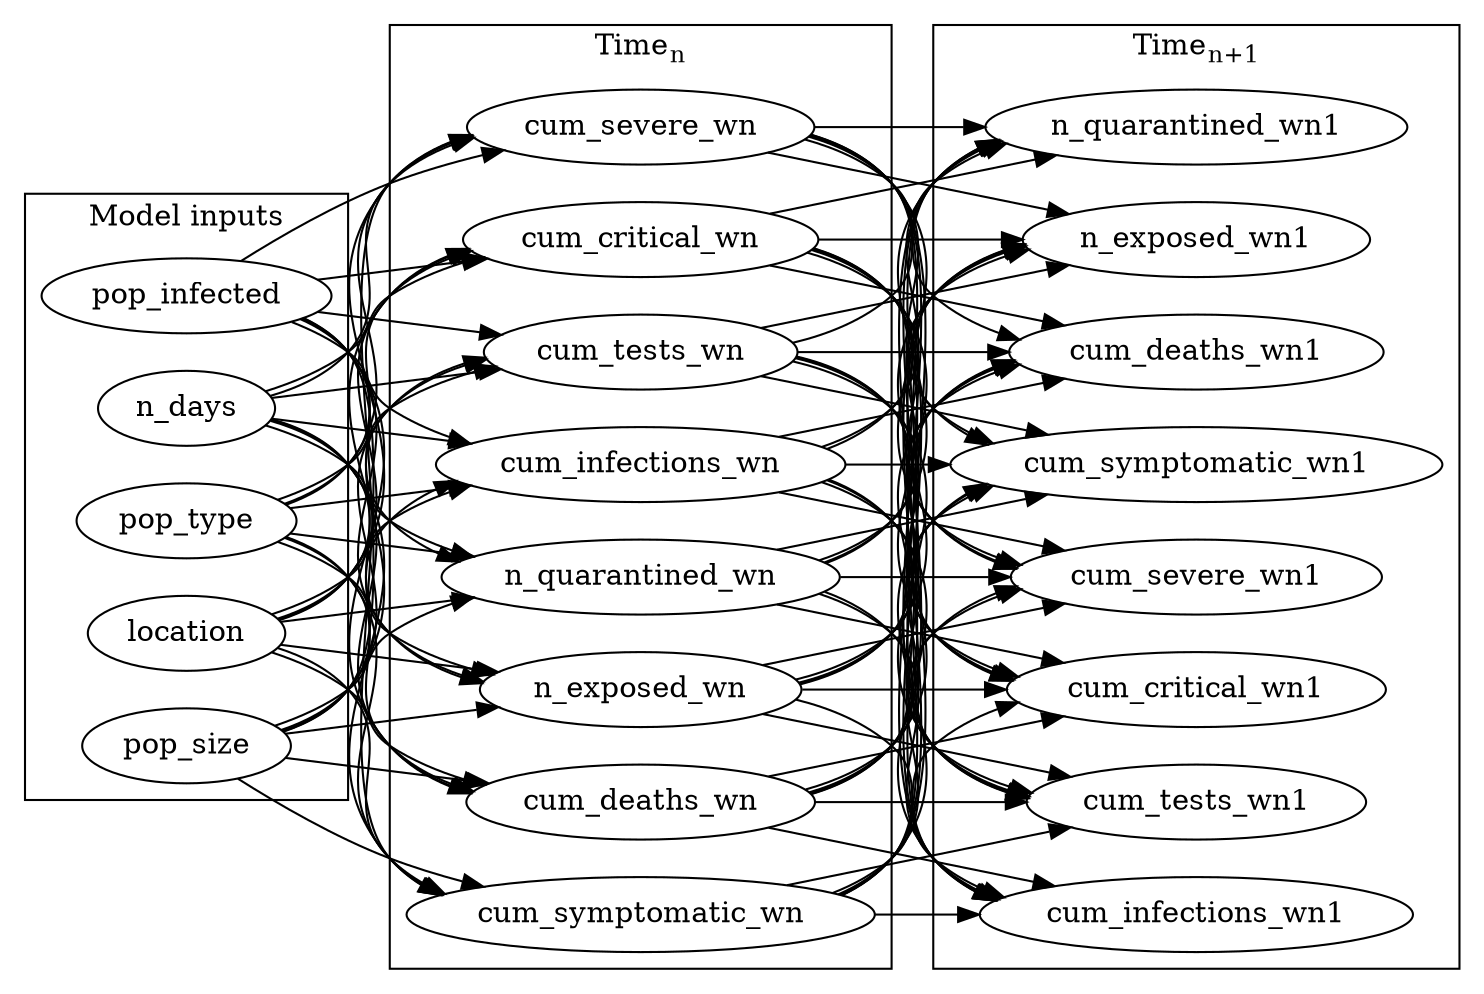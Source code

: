 digraph "" {
	graph [newrank=True,
		rankdir=LR
	];
	subgraph cluster_tn1 {
		graph [label=<Time<sub>n+1</sub>>];
		cum_severe_wn1;
		cum_critical_wn1;
		cum_tests_wn1;
		cum_infections_wn1;
		n_quarantined_wn1;
		n_exposed_wn1;
		cum_deaths_wn1;
		cum_symptomatic_wn1;
	}
	subgraph cluster_inputs {
		graph [label="Model inputs"];
		pop_size;
		pop_infected;
		n_days;
		pop_type;
		location;
	}
	subgraph cluster_tn {
		graph [label=<Time<sub>n</sub>>];
		cum_severe_wn;
		cum_critical_wn;
		cum_tests_wn;
		cum_infections_wn;
		n_quarantined_wn;
		n_exposed_wn;
		cum_deaths_wn;
		cum_symptomatic_wn;
	}
	pop_size -> cum_severe_wn;
	pop_size -> cum_critical_wn;
	pop_size -> cum_tests_wn;
	pop_size -> cum_infections_wn;
	pop_size -> n_quarantined_wn;
	pop_size -> n_exposed_wn;
	pop_size -> cum_deaths_wn;
	pop_size -> cum_symptomatic_wn;
	pop_infected -> cum_severe_wn;
	pop_infected -> cum_critical_wn;
	pop_infected -> cum_tests_wn;
	pop_infected -> cum_infections_wn;
	pop_infected -> n_quarantined_wn;
	pop_infected -> n_exposed_wn;
	pop_infected -> cum_deaths_wn;
	pop_infected -> cum_symptomatic_wn;
	n_days -> cum_severe_wn;
	n_days -> cum_critical_wn;
	n_days -> cum_tests_wn;
	n_days -> cum_infections_wn;
	n_days -> n_quarantined_wn;
	n_days -> n_exposed_wn;
	n_days -> cum_deaths_wn;
	n_days -> cum_symptomatic_wn;
	pop_type -> cum_severe_wn;
	pop_type -> cum_critical_wn;
	pop_type -> cum_tests_wn;
	pop_type -> cum_infections_wn;
	pop_type -> n_quarantined_wn;
	pop_type -> n_exposed_wn;
	pop_type -> cum_deaths_wn;
	pop_type -> cum_symptomatic_wn;
	location -> cum_severe_wn;
	location -> cum_critical_wn;
	location -> cum_tests_wn;
	location -> cum_infections_wn;
	location -> n_quarantined_wn;
	location -> n_exposed_wn;
	location -> cum_deaths_wn;
	location -> cum_symptomatic_wn;
	cum_severe_wn -> cum_severe_wn1;
	cum_severe_wn -> cum_critical_wn1;
	cum_severe_wn -> cum_tests_wn1;
	cum_severe_wn -> cum_infections_wn1;
	cum_severe_wn -> n_quarantined_wn1;
	cum_severe_wn -> n_exposed_wn1;
	cum_severe_wn -> cum_deaths_wn1;
	cum_severe_wn -> cum_symptomatic_wn1;
	cum_critical_wn -> cum_severe_wn1;
	cum_critical_wn -> cum_critical_wn1;
	cum_critical_wn -> cum_tests_wn1;
	cum_critical_wn -> cum_infections_wn1;
	cum_critical_wn -> n_quarantined_wn1;
	cum_critical_wn -> n_exposed_wn1;
	cum_critical_wn -> cum_deaths_wn1;
	cum_critical_wn -> cum_symptomatic_wn1;
	cum_tests_wn -> cum_severe_wn1;
	cum_tests_wn -> cum_critical_wn1;
	cum_tests_wn -> cum_tests_wn1;
	cum_tests_wn -> cum_infections_wn1;
	cum_tests_wn -> n_quarantined_wn1;
	cum_tests_wn -> n_exposed_wn1;
	cum_tests_wn -> cum_deaths_wn1;
	cum_tests_wn -> cum_symptomatic_wn1;
	cum_infections_wn -> cum_severe_wn1;
	cum_infections_wn -> cum_critical_wn1;
	cum_infections_wn -> cum_tests_wn1;
	cum_infections_wn -> cum_infections_wn1;
	cum_infections_wn -> n_quarantined_wn1;
	cum_infections_wn -> n_exposed_wn1;
	cum_infections_wn -> cum_deaths_wn1;
	cum_infections_wn -> cum_symptomatic_wn1;
	n_quarantined_wn -> cum_severe_wn1;
	n_quarantined_wn -> cum_critical_wn1;
	n_quarantined_wn -> cum_tests_wn1;
	n_quarantined_wn -> cum_infections_wn1;
	n_quarantined_wn -> n_quarantined_wn1;
	n_quarantined_wn -> n_exposed_wn1;
	n_quarantined_wn -> cum_deaths_wn1;
	n_quarantined_wn -> cum_symptomatic_wn1;
	n_exposed_wn -> cum_severe_wn1;
	n_exposed_wn -> cum_critical_wn1;
	n_exposed_wn -> cum_tests_wn1;
	n_exposed_wn -> cum_infections_wn1;
	n_exposed_wn -> n_quarantined_wn1;
	n_exposed_wn -> n_exposed_wn1;
	n_exposed_wn -> cum_deaths_wn1;
	n_exposed_wn -> cum_symptomatic_wn1;
	cum_deaths_wn -> cum_severe_wn1;
	cum_deaths_wn -> cum_critical_wn1;
	cum_deaths_wn -> cum_tests_wn1;
	cum_deaths_wn -> cum_infections_wn1;
	cum_deaths_wn -> n_quarantined_wn1;
	cum_deaths_wn -> n_exposed_wn1;
	cum_deaths_wn -> cum_deaths_wn1;
	cum_deaths_wn -> cum_symptomatic_wn1;
	cum_symptomatic_wn -> cum_severe_wn1;
	cum_symptomatic_wn -> cum_critical_wn1;
	cum_symptomatic_wn -> cum_tests_wn1;
	cum_symptomatic_wn -> cum_infections_wn1;
	cum_symptomatic_wn -> n_quarantined_wn1;
	cum_symptomatic_wn -> n_exposed_wn1;
	cum_symptomatic_wn -> cum_deaths_wn1;
	cum_symptomatic_wn -> cum_symptomatic_wn1;
}
